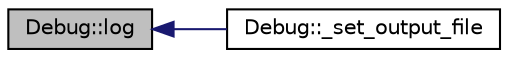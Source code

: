 digraph "Debug::log"
{
 // INTERACTIVE_SVG=YES
  edge [fontname="Helvetica",fontsize="10",labelfontname="Helvetica",labelfontsize="10"];
  node [fontname="Helvetica",fontsize="10",shape=record];
  rankdir="LR";
  Node12 [label="Debug::log",height=0.2,width=0.4,color="black", fillcolor="grey75", style="filled", fontcolor="black"];
  Node12 -> Node13 [dir="back",color="midnightblue",fontsize="10",style="solid",fontname="Helvetica"];
  Node13 [label="Debug::_set_output_file",height=0.2,width=0.4,color="black", fillcolor="white", style="filled",URL="$namespace_debug.html#af089c69b3754cca55f1dc6afe22c2ded"];
}
